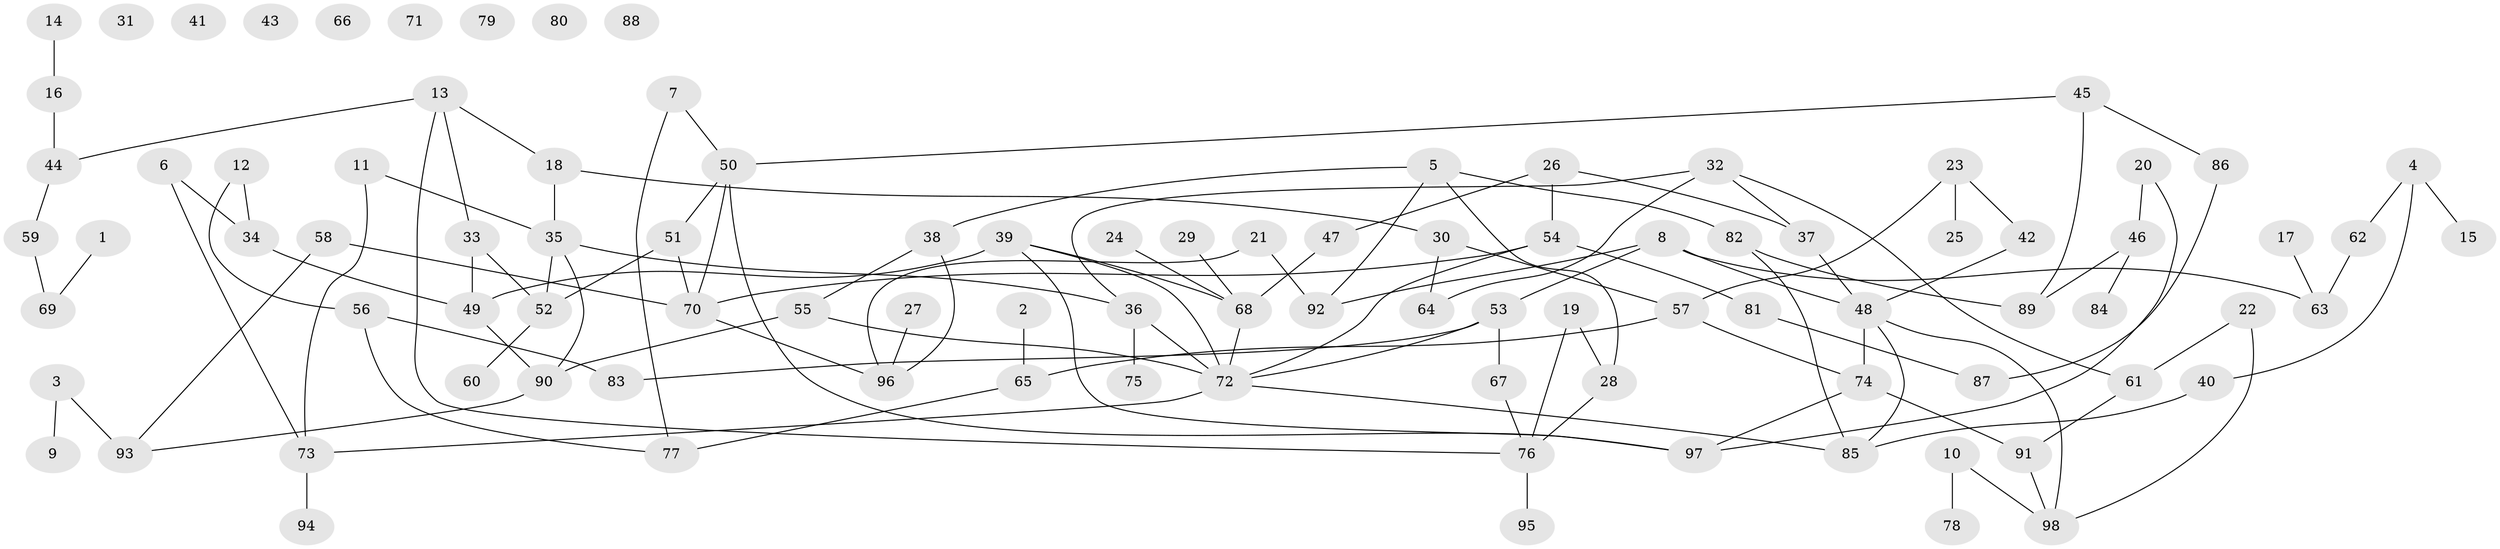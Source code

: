 // coarse degree distribution, {1: 0.1875, 3: 0.1875, 4: 0.15625, 2: 0.15625, 5: 0.140625, 0: 0.125, 7: 0.015625, 6: 0.015625, 10: 0.015625}
// Generated by graph-tools (version 1.1) at 2025/41/03/06/25 10:41:19]
// undirected, 98 vertices, 125 edges
graph export_dot {
graph [start="1"]
  node [color=gray90,style=filled];
  1;
  2;
  3;
  4;
  5;
  6;
  7;
  8;
  9;
  10;
  11;
  12;
  13;
  14;
  15;
  16;
  17;
  18;
  19;
  20;
  21;
  22;
  23;
  24;
  25;
  26;
  27;
  28;
  29;
  30;
  31;
  32;
  33;
  34;
  35;
  36;
  37;
  38;
  39;
  40;
  41;
  42;
  43;
  44;
  45;
  46;
  47;
  48;
  49;
  50;
  51;
  52;
  53;
  54;
  55;
  56;
  57;
  58;
  59;
  60;
  61;
  62;
  63;
  64;
  65;
  66;
  67;
  68;
  69;
  70;
  71;
  72;
  73;
  74;
  75;
  76;
  77;
  78;
  79;
  80;
  81;
  82;
  83;
  84;
  85;
  86;
  87;
  88;
  89;
  90;
  91;
  92;
  93;
  94;
  95;
  96;
  97;
  98;
  1 -- 69;
  2 -- 65;
  3 -- 9;
  3 -- 93;
  4 -- 15;
  4 -- 40;
  4 -- 62;
  5 -- 28;
  5 -- 38;
  5 -- 82;
  5 -- 92;
  6 -- 34;
  6 -- 73;
  7 -- 50;
  7 -- 77;
  8 -- 48;
  8 -- 53;
  8 -- 63;
  8 -- 92;
  10 -- 78;
  10 -- 98;
  11 -- 35;
  11 -- 73;
  12 -- 34;
  12 -- 56;
  13 -- 18;
  13 -- 33;
  13 -- 44;
  13 -- 76;
  14 -- 16;
  16 -- 44;
  17 -- 63;
  18 -- 30;
  18 -- 35;
  19 -- 28;
  19 -- 76;
  20 -- 46;
  20 -- 97;
  21 -- 92;
  21 -- 96;
  22 -- 61;
  22 -- 98;
  23 -- 25;
  23 -- 42;
  23 -- 57;
  24 -- 68;
  26 -- 37;
  26 -- 47;
  26 -- 54;
  27 -- 96;
  28 -- 76;
  29 -- 68;
  30 -- 57;
  30 -- 64;
  32 -- 36;
  32 -- 37;
  32 -- 61;
  32 -- 64;
  33 -- 49;
  33 -- 52;
  34 -- 49;
  35 -- 36;
  35 -- 52;
  35 -- 90;
  36 -- 72;
  36 -- 75;
  37 -- 48;
  38 -- 55;
  38 -- 96;
  39 -- 49;
  39 -- 68;
  39 -- 72;
  39 -- 97;
  40 -- 85;
  42 -- 48;
  44 -- 59;
  45 -- 50;
  45 -- 86;
  45 -- 89;
  46 -- 84;
  46 -- 89;
  47 -- 68;
  48 -- 74;
  48 -- 85;
  48 -- 98;
  49 -- 90;
  50 -- 51;
  50 -- 70;
  50 -- 97;
  51 -- 52;
  51 -- 70;
  52 -- 60;
  53 -- 67;
  53 -- 72;
  53 -- 83;
  54 -- 70;
  54 -- 72;
  54 -- 81;
  55 -- 72;
  55 -- 90;
  56 -- 77;
  56 -- 83;
  57 -- 65;
  57 -- 74;
  58 -- 70;
  58 -- 93;
  59 -- 69;
  61 -- 91;
  62 -- 63;
  65 -- 77;
  67 -- 76;
  68 -- 72;
  70 -- 96;
  72 -- 73;
  72 -- 85;
  73 -- 94;
  74 -- 91;
  74 -- 97;
  76 -- 95;
  81 -- 87;
  82 -- 85;
  82 -- 89;
  86 -- 87;
  90 -- 93;
  91 -- 98;
}
